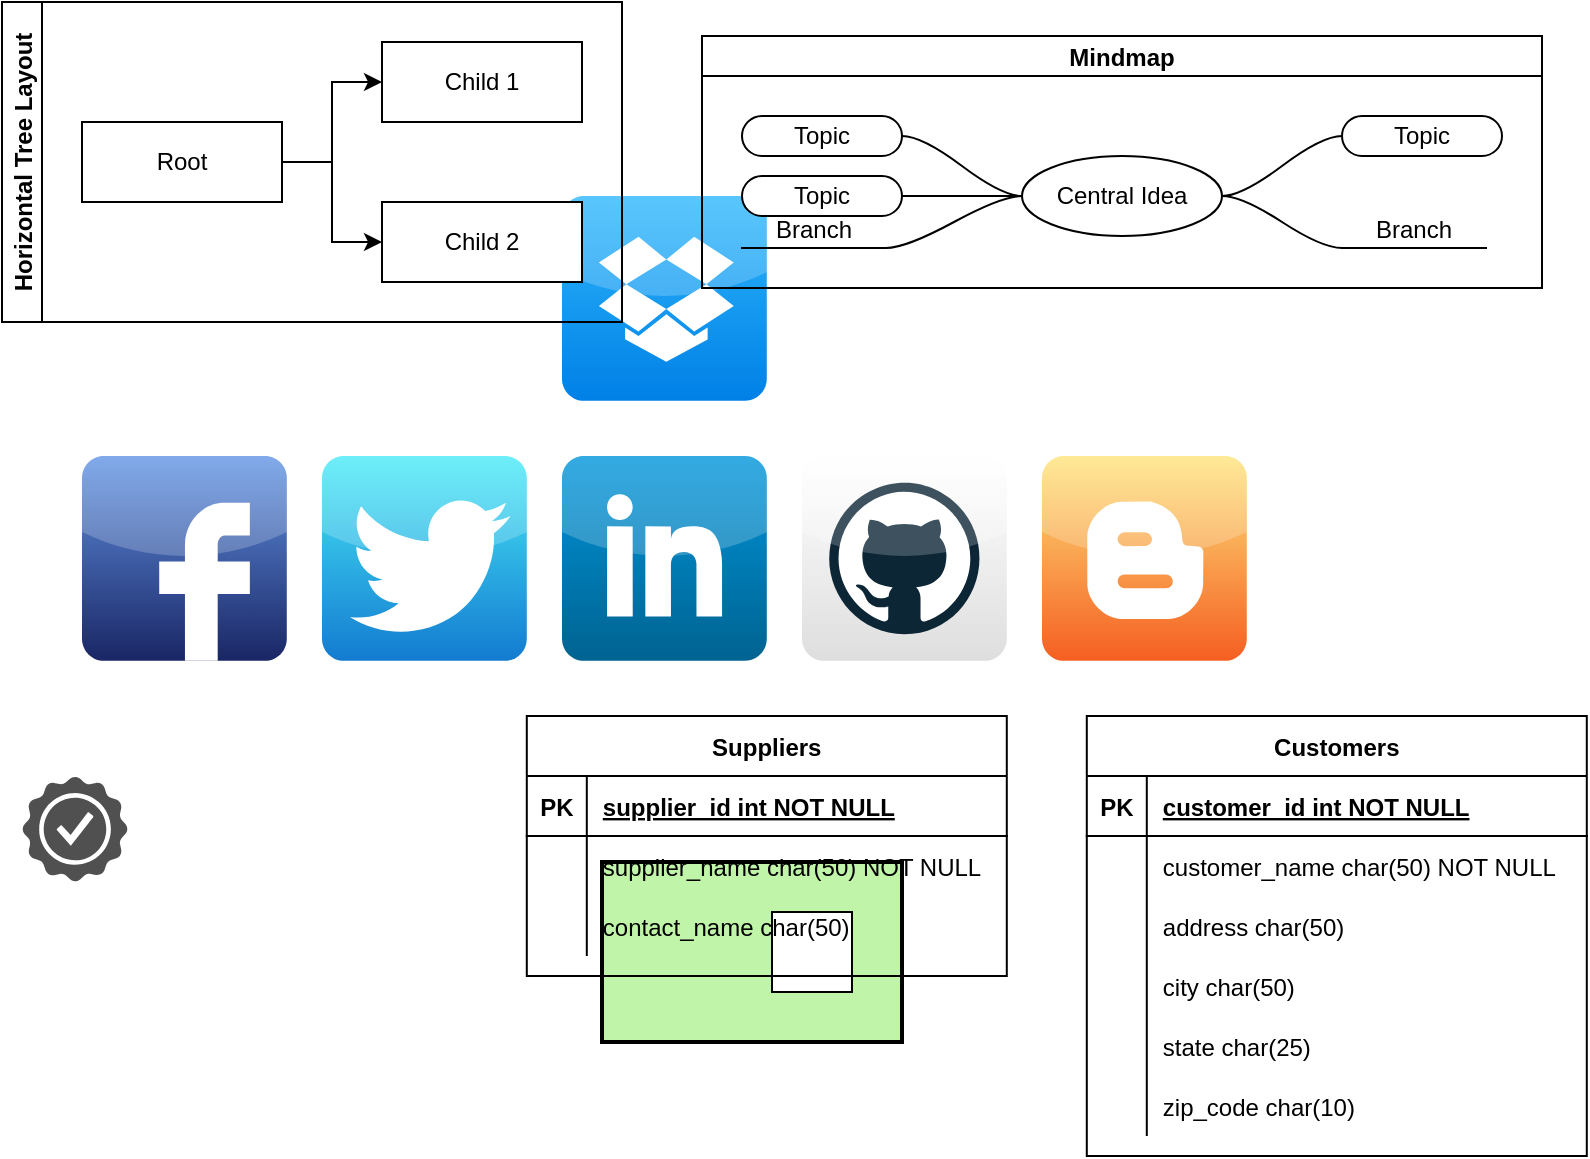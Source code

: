 <mxfile version="18.0.1" type="device"><diagram id="OySVsUGGu84WCnE-LOfz" name="Page-1"><mxGraphModel dx="868" dy="545" grid="1" gridSize="10" guides="1" tooltips="1" connect="1" arrows="1" fold="1" page="1" pageScale="1" pageWidth="850" pageHeight="1100" math="0" shadow="0"><root><mxCell id="0"/><mxCell id="1" parent="0"/><mxCell id="vqVQOuGFyS5wcPo9BkNN-1" value="" style="strokeWidth=2;dashed=0;align=center;fontSize=8;shape=rect;verticalLabelPosition=bottom;verticalAlign=top;fillColor=#c0f5a9;" parent="1" vertex="1"><mxGeometry x="350" y="933" width="150" height="90" as="geometry"/></mxCell><mxCell id="vqVQOuGFyS5wcPo9BkNN-2" value="" style="strokeWidth=1;dashed=0;align=center;fontSize=8;shape=rect;direction=south;" parent="vqVQOuGFyS5wcPo9BkNN-1" vertex="1"><mxGeometry x="85" y="25" width="40" height="40" as="geometry"/></mxCell><mxCell id="jP-Pzm7Ffv085F0YVWik-1" value="" style="dashed=0;outlineConnect=0;html=1;align=center;labelPosition=center;verticalLabelPosition=bottom;verticalAlign=top;shape=mxgraph.webicons.github;gradientColor=#DFDEDE" vertex="1" parent="1"><mxGeometry x="450" y="730" width="102.4" height="102.4" as="geometry"/></mxCell><mxCell id="jP-Pzm7Ffv085F0YVWik-2" value="" style="dashed=0;outlineConnect=0;html=1;align=center;labelPosition=center;verticalLabelPosition=bottom;verticalAlign=top;shape=mxgraph.webicons.twitter;fillColor=#49EAF7;gradientColor=#137BD0" vertex="1" parent="1"><mxGeometry x="210" y="730" width="102.4" height="102.4" as="geometry"/></mxCell><mxCell id="jP-Pzm7Ffv085F0YVWik-3" value="" style="dashed=0;outlineConnect=0;html=1;align=center;labelPosition=center;verticalLabelPosition=bottom;verticalAlign=top;shape=mxgraph.webicons.linkedin;fillColor=#0095DB;gradientColor=#006391" vertex="1" parent="1"><mxGeometry x="330" y="730" width="102.4" height="102.4" as="geometry"/></mxCell><mxCell id="jP-Pzm7Ffv085F0YVWik-4" value="" style="dashed=0;outlineConnect=0;html=1;align=center;labelPosition=center;verticalLabelPosition=bottom;verticalAlign=top;shape=mxgraph.webicons.facebook;fillColor=#6294E4;gradientColor=#1A2665" vertex="1" parent="1"><mxGeometry x="90" y="730" width="102.4" height="102.4" as="geometry"/></mxCell><mxCell id="jP-Pzm7Ffv085F0YVWik-5" value="" style="dashed=0;outlineConnect=0;html=1;align=center;labelPosition=center;verticalLabelPosition=bottom;verticalAlign=top;shape=mxgraph.webicons.blogger;fillColor=#FDE47C;gradientColor=#F55F21" vertex="1" parent="1"><mxGeometry x="570" y="730" width="102.4" height="102.4" as="geometry"/></mxCell><mxCell id="jP-Pzm7Ffv085F0YVWik-6" value="" style="dashed=0;outlineConnect=0;html=1;align=center;labelPosition=center;verticalLabelPosition=bottom;verticalAlign=top;shape=mxgraph.webicons.dropbox2;fillColor=#2FB8FC;gradientColor=#0080E6" vertex="1" parent="1"><mxGeometry x="330" y="600" width="102.4" height="102.4" as="geometry"/></mxCell><mxCell id="jP-Pzm7Ffv085F0YVWik-7" value="Mindmap" style="swimlane;startSize=20;horizontal=1;containerType=tree;" vertex="1" parent="1"><mxGeometry x="400" y="520" width="420" height="126" as="geometry"><mxRectangle x="400" y="520" width="90" height="20" as="alternateBounds"/></mxGeometry></mxCell><mxCell id="jP-Pzm7Ffv085F0YVWik-8" value="" style="edgeStyle=entityRelationEdgeStyle;startArrow=none;endArrow=none;segment=10;curved=1;rounded=0;" edge="1" parent="jP-Pzm7Ffv085F0YVWik-7" source="jP-Pzm7Ffv085F0YVWik-12" target="jP-Pzm7Ffv085F0YVWik-13"><mxGeometry relative="1" as="geometry"/></mxCell><mxCell id="jP-Pzm7Ffv085F0YVWik-9" value="" style="edgeStyle=entityRelationEdgeStyle;startArrow=none;endArrow=none;segment=10;curved=1;rounded=0;" edge="1" parent="jP-Pzm7Ffv085F0YVWik-7" source="jP-Pzm7Ffv085F0YVWik-12" target="jP-Pzm7Ffv085F0YVWik-14"><mxGeometry relative="1" as="geometry"/></mxCell><mxCell id="jP-Pzm7Ffv085F0YVWik-10" value="" style="edgeStyle=entityRelationEdgeStyle;startArrow=none;endArrow=none;segment=10;curved=1;rounded=0;" edge="1" parent="jP-Pzm7Ffv085F0YVWik-7" source="jP-Pzm7Ffv085F0YVWik-12" target="jP-Pzm7Ffv085F0YVWik-15"><mxGeometry relative="1" as="geometry"/></mxCell><mxCell id="jP-Pzm7Ffv085F0YVWik-11" value="" style="edgeStyle=entityRelationEdgeStyle;startArrow=none;endArrow=none;segment=10;curved=1;rounded=0;" edge="1" parent="jP-Pzm7Ffv085F0YVWik-7" source="jP-Pzm7Ffv085F0YVWik-12" target="jP-Pzm7Ffv085F0YVWik-16"><mxGeometry relative="1" as="geometry"/></mxCell><mxCell id="jP-Pzm7Ffv085F0YVWik-12" value="Central Idea" style="ellipse;whiteSpace=wrap;html=1;align=center;treeFolding=1;treeMoving=1;newEdgeStyle={&quot;edgeStyle&quot;:&quot;entityRelationEdgeStyle&quot;,&quot;startArrow&quot;:&quot;none&quot;,&quot;endArrow&quot;:&quot;none&quot;,&quot;segment&quot;:10,&quot;curved&quot;:1};" vertex="1" parent="jP-Pzm7Ffv085F0YVWik-7"><mxGeometry x="160" y="60" width="100" height="40" as="geometry"/></mxCell><mxCell id="jP-Pzm7Ffv085F0YVWik-13" value="Topic" style="whiteSpace=wrap;html=1;rounded=1;arcSize=50;align=center;verticalAlign=middle;strokeWidth=1;autosize=1;spacing=4;treeFolding=1;treeMoving=1;newEdgeStyle={&quot;edgeStyle&quot;:&quot;entityRelationEdgeStyle&quot;,&quot;startArrow&quot;:&quot;none&quot;,&quot;endArrow&quot;:&quot;none&quot;,&quot;segment&quot;:10,&quot;curved&quot;:1};" vertex="1" parent="jP-Pzm7Ffv085F0YVWik-7"><mxGeometry x="320" y="40" width="80" height="20" as="geometry"/></mxCell><mxCell id="jP-Pzm7Ffv085F0YVWik-14" value="Branch" style="whiteSpace=wrap;html=1;shape=partialRectangle;top=0;left=0;bottom=1;right=0;points=[[0,1],[1,1]];fillColor=none;align=center;verticalAlign=bottom;routingCenterY=0.5;snapToPoint=1;autosize=1;treeFolding=1;treeMoving=1;newEdgeStyle={&quot;edgeStyle&quot;:&quot;entityRelationEdgeStyle&quot;,&quot;startArrow&quot;:&quot;none&quot;,&quot;endArrow&quot;:&quot;none&quot;,&quot;segment&quot;:10,&quot;curved&quot;:1};" vertex="1" parent="jP-Pzm7Ffv085F0YVWik-7"><mxGeometry x="320" y="80" width="72" height="26" as="geometry"/></mxCell><mxCell id="jP-Pzm7Ffv085F0YVWik-15" value="Topic" style="whiteSpace=wrap;html=1;rounded=1;arcSize=50;align=center;verticalAlign=middle;strokeWidth=1;autosize=1;spacing=4;treeFolding=1;treeMoving=1;newEdgeStyle={&quot;edgeStyle&quot;:&quot;entityRelationEdgeStyle&quot;,&quot;startArrow&quot;:&quot;none&quot;,&quot;endArrow&quot;:&quot;none&quot;,&quot;segment&quot;:10,&quot;curved&quot;:1};" vertex="1" parent="jP-Pzm7Ffv085F0YVWik-7"><mxGeometry x="20" y="40" width="80" height="20" as="geometry"/></mxCell><mxCell id="jP-Pzm7Ffv085F0YVWik-16" value="Branch" style="whiteSpace=wrap;html=1;shape=partialRectangle;top=0;left=0;bottom=1;right=0;points=[[0,1],[1,1]];fillColor=none;align=center;verticalAlign=bottom;routingCenterY=0.5;snapToPoint=1;autosize=1;treeFolding=1;treeMoving=1;newEdgeStyle={&quot;edgeStyle&quot;:&quot;entityRelationEdgeStyle&quot;,&quot;startArrow&quot;:&quot;none&quot;,&quot;endArrow&quot;:&quot;none&quot;,&quot;segment&quot;:10,&quot;curved&quot;:1};" vertex="1" parent="jP-Pzm7Ffv085F0YVWik-7"><mxGeometry x="20" y="80" width="72" height="26" as="geometry"/></mxCell><mxCell id="jP-Pzm7Ffv085F0YVWik-23" value="Topic" style="whiteSpace=wrap;html=1;rounded=1;arcSize=50;align=center;verticalAlign=middle;strokeWidth=1;autosize=1;spacing=4;treeFolding=1;treeMoving=1;newEdgeStyle={&quot;edgeStyle&quot;:&quot;entityRelationEdgeStyle&quot;,&quot;startArrow&quot;:&quot;none&quot;,&quot;endArrow&quot;:&quot;none&quot;,&quot;segment&quot;:10,&quot;curved&quot;:1};" vertex="1" parent="jP-Pzm7Ffv085F0YVWik-7"><mxGeometry x="20" y="70" width="80" height="20" as="geometry"/></mxCell><mxCell id="jP-Pzm7Ffv085F0YVWik-24" value="" style="edgeStyle=entityRelationEdgeStyle;startArrow=none;endArrow=none;segment=10;curved=1;rounded=0;" edge="1" parent="jP-Pzm7Ffv085F0YVWik-7" source="jP-Pzm7Ffv085F0YVWik-12" target="jP-Pzm7Ffv085F0YVWik-23"><mxGeometry relative="1" as="geometry"><mxPoint x="160" y="80" as="sourcePoint"/><mxPoint x="100" y="50" as="targetPoint"/></mxGeometry></mxCell><mxCell id="jP-Pzm7Ffv085F0YVWik-17" value="Horizontal Tree Layout" style="swimlane;startSize=20;horizontal=0;childLayout=treeLayout;horizontalTree=1;resizable=0;containerType=tree;" vertex="1" parent="1"><mxGeometry x="50" y="503" width="310" height="160" as="geometry"/></mxCell><mxCell id="jP-Pzm7Ffv085F0YVWik-18" value="Root" style="whiteSpace=wrap;html=1;" vertex="1" parent="jP-Pzm7Ffv085F0YVWik-17"><mxGeometry x="40" y="60" width="100" height="40" as="geometry"/></mxCell><mxCell id="jP-Pzm7Ffv085F0YVWik-19" value="Child 1" style="whiteSpace=wrap;html=1;" vertex="1" parent="jP-Pzm7Ffv085F0YVWik-17"><mxGeometry x="190" y="20" width="100" height="40" as="geometry"/></mxCell><mxCell id="jP-Pzm7Ffv085F0YVWik-20" value="" style="edgeStyle=elbowEdgeStyle;elbow=horizontal;html=1;rounded=0;" edge="1" parent="jP-Pzm7Ffv085F0YVWik-17" source="jP-Pzm7Ffv085F0YVWik-18" target="jP-Pzm7Ffv085F0YVWik-19"><mxGeometry relative="1" as="geometry"/></mxCell><mxCell id="jP-Pzm7Ffv085F0YVWik-21" value="Child 2" style="whiteSpace=wrap;html=1;" vertex="1" parent="jP-Pzm7Ffv085F0YVWik-17"><mxGeometry x="190" y="100" width="100" height="40" as="geometry"/></mxCell><mxCell id="jP-Pzm7Ffv085F0YVWik-22" value="" style="edgeStyle=elbowEdgeStyle;elbow=horizontal;html=1;rounded=0;" edge="1" parent="jP-Pzm7Ffv085F0YVWik-17" source="jP-Pzm7Ffv085F0YVWik-18" target="jP-Pzm7Ffv085F0YVWik-21"><mxGeometry relative="1" as="geometry"/></mxCell><mxCell id="jP-Pzm7Ffv085F0YVWik-25" value="Suppliers" style="shape=table;startSize=30;container=1;collapsible=1;childLayout=tableLayout;fixedRows=1;rowLines=0;fontStyle=1;align=center;resizeLast=1;" vertex="1" parent="1"><mxGeometry x="312.4" y="860" width="240" height="130" as="geometry"/></mxCell><mxCell id="jP-Pzm7Ffv085F0YVWik-26" value="" style="shape=tableRow;horizontal=0;startSize=0;swimlaneHead=0;swimlaneBody=0;fillColor=none;collapsible=0;dropTarget=0;points=[[0,0.5],[1,0.5]];portConstraint=eastwest;top=0;left=0;right=0;bottom=1;" vertex="1" parent="jP-Pzm7Ffv085F0YVWik-25"><mxGeometry y="30" width="240" height="30" as="geometry"/></mxCell><mxCell id="jP-Pzm7Ffv085F0YVWik-27" value="PK" style="shape=partialRectangle;overflow=hidden;connectable=0;fillColor=none;top=0;left=0;bottom=0;right=0;fontStyle=1;" vertex="1" parent="jP-Pzm7Ffv085F0YVWik-26"><mxGeometry width="30" height="30" as="geometry"><mxRectangle width="30" height="30" as="alternateBounds"/></mxGeometry></mxCell><mxCell id="jP-Pzm7Ffv085F0YVWik-28" value="supplier_id int NOT NULL " style="shape=partialRectangle;overflow=hidden;connectable=0;fillColor=none;align=left;top=0;left=0;bottom=0;right=0;spacingLeft=6;fontStyle=5;" vertex="1" parent="jP-Pzm7Ffv085F0YVWik-26"><mxGeometry x="30" width="210" height="30" as="geometry"><mxRectangle width="210" height="30" as="alternateBounds"/></mxGeometry></mxCell><mxCell id="jP-Pzm7Ffv085F0YVWik-29" value="" style="shape=tableRow;horizontal=0;startSize=0;swimlaneHead=0;swimlaneBody=0;fillColor=none;collapsible=0;dropTarget=0;points=[[0,0.5],[1,0.5]];portConstraint=eastwest;top=0;left=0;right=0;bottom=0;" vertex="1" parent="jP-Pzm7Ffv085F0YVWik-25"><mxGeometry y="60" width="240" height="30" as="geometry"/></mxCell><mxCell id="jP-Pzm7Ffv085F0YVWik-30" value="" style="shape=partialRectangle;overflow=hidden;connectable=0;fillColor=none;top=0;left=0;bottom=0;right=0;" vertex="1" parent="jP-Pzm7Ffv085F0YVWik-29"><mxGeometry width="30" height="30" as="geometry"><mxRectangle width="30" height="30" as="alternateBounds"/></mxGeometry></mxCell><mxCell id="jP-Pzm7Ffv085F0YVWik-31" value="supplier_name char(50) NOT NULL" style="shape=partialRectangle;overflow=hidden;connectable=0;fillColor=none;align=left;top=0;left=0;bottom=0;right=0;spacingLeft=6;" vertex="1" parent="jP-Pzm7Ffv085F0YVWik-29"><mxGeometry x="30" width="210" height="30" as="geometry"><mxRectangle width="210" height="30" as="alternateBounds"/></mxGeometry></mxCell><mxCell id="jP-Pzm7Ffv085F0YVWik-32" value="" style="shape=tableRow;horizontal=0;startSize=0;swimlaneHead=0;swimlaneBody=0;fillColor=none;collapsible=0;dropTarget=0;points=[[0,0.5],[1,0.5]];portConstraint=eastwest;top=0;left=0;right=0;bottom=0;" vertex="1" parent="jP-Pzm7Ffv085F0YVWik-25"><mxGeometry y="90" width="240" height="30" as="geometry"/></mxCell><mxCell id="jP-Pzm7Ffv085F0YVWik-33" value="" style="shape=partialRectangle;overflow=hidden;connectable=0;fillColor=none;top=0;left=0;bottom=0;right=0;" vertex="1" parent="jP-Pzm7Ffv085F0YVWik-32"><mxGeometry width="30" height="30" as="geometry"><mxRectangle width="30" height="30" as="alternateBounds"/></mxGeometry></mxCell><mxCell id="jP-Pzm7Ffv085F0YVWik-34" value="contact_name char(50)" style="shape=partialRectangle;overflow=hidden;connectable=0;fillColor=none;align=left;top=0;left=0;bottom=0;right=0;spacingLeft=6;" vertex="1" parent="jP-Pzm7Ffv085F0YVWik-32"><mxGeometry x="30" width="210" height="30" as="geometry"><mxRectangle width="210" height="30" as="alternateBounds"/></mxGeometry></mxCell><mxCell id="jP-Pzm7Ffv085F0YVWik-35" value="Customers" style="shape=table;startSize=30;container=1;collapsible=1;childLayout=tableLayout;fixedRows=1;rowLines=0;fontStyle=1;align=center;resizeLast=1;" vertex="1" parent="1"><mxGeometry x="592.4" y="860" width="250" height="220" as="geometry"><mxRectangle x="592.4" y="860" width="100" height="30" as="alternateBounds"/></mxGeometry></mxCell><mxCell id="jP-Pzm7Ffv085F0YVWik-36" value="" style="shape=tableRow;horizontal=0;startSize=0;swimlaneHead=0;swimlaneBody=0;fillColor=none;collapsible=0;dropTarget=0;points=[[0,0.5],[1,0.5]];portConstraint=eastwest;top=0;left=0;right=0;bottom=1;" vertex="1" parent="jP-Pzm7Ffv085F0YVWik-35"><mxGeometry y="30" width="250" height="30" as="geometry"/></mxCell><mxCell id="jP-Pzm7Ffv085F0YVWik-37" value="PK" style="shape=partialRectangle;overflow=hidden;connectable=0;fillColor=none;top=0;left=0;bottom=0;right=0;fontStyle=1;" vertex="1" parent="jP-Pzm7Ffv085F0YVWik-36"><mxGeometry width="30" height="30" as="geometry"><mxRectangle width="30" height="30" as="alternateBounds"/></mxGeometry></mxCell><mxCell id="jP-Pzm7Ffv085F0YVWik-38" value="customer_id int NOT NULL " style="shape=partialRectangle;overflow=hidden;connectable=0;fillColor=none;align=left;top=0;left=0;bottom=0;right=0;spacingLeft=6;fontStyle=5;" vertex="1" parent="jP-Pzm7Ffv085F0YVWik-36"><mxGeometry x="30" width="220" height="30" as="geometry"><mxRectangle width="220" height="30" as="alternateBounds"/></mxGeometry></mxCell><mxCell id="jP-Pzm7Ffv085F0YVWik-39" value="" style="shape=tableRow;horizontal=0;startSize=0;swimlaneHead=0;swimlaneBody=0;fillColor=none;collapsible=0;dropTarget=0;points=[[0,0.5],[1,0.5]];portConstraint=eastwest;top=0;left=0;right=0;bottom=0;" vertex="1" parent="jP-Pzm7Ffv085F0YVWik-35"><mxGeometry y="60" width="250" height="30" as="geometry"/></mxCell><mxCell id="jP-Pzm7Ffv085F0YVWik-40" value="" style="shape=partialRectangle;overflow=hidden;connectable=0;fillColor=none;top=0;left=0;bottom=0;right=0;" vertex="1" parent="jP-Pzm7Ffv085F0YVWik-39"><mxGeometry width="30" height="30" as="geometry"><mxRectangle width="30" height="30" as="alternateBounds"/></mxGeometry></mxCell><mxCell id="jP-Pzm7Ffv085F0YVWik-41" value="customer_name char(50) NOT NULL" style="shape=partialRectangle;overflow=hidden;connectable=0;fillColor=none;align=left;top=0;left=0;bottom=0;right=0;spacingLeft=6;" vertex="1" parent="jP-Pzm7Ffv085F0YVWik-39"><mxGeometry x="30" width="220" height="30" as="geometry"><mxRectangle width="220" height="30" as="alternateBounds"/></mxGeometry></mxCell><mxCell id="jP-Pzm7Ffv085F0YVWik-42" value="" style="shape=tableRow;horizontal=0;startSize=0;swimlaneHead=0;swimlaneBody=0;fillColor=none;collapsible=0;dropTarget=0;points=[[0,0.5],[1,0.5]];portConstraint=eastwest;top=0;left=0;right=0;bottom=0;" vertex="1" parent="jP-Pzm7Ffv085F0YVWik-35"><mxGeometry y="90" width="250" height="30" as="geometry"/></mxCell><mxCell id="jP-Pzm7Ffv085F0YVWik-43" value="" style="shape=partialRectangle;overflow=hidden;connectable=0;fillColor=none;top=0;left=0;bottom=0;right=0;" vertex="1" parent="jP-Pzm7Ffv085F0YVWik-42"><mxGeometry width="30" height="30" as="geometry"><mxRectangle width="30" height="30" as="alternateBounds"/></mxGeometry></mxCell><mxCell id="jP-Pzm7Ffv085F0YVWik-44" value="address char(50)" style="shape=partialRectangle;overflow=hidden;connectable=0;fillColor=none;align=left;top=0;left=0;bottom=0;right=0;spacingLeft=6;" vertex="1" parent="jP-Pzm7Ffv085F0YVWik-42"><mxGeometry x="30" width="220" height="30" as="geometry"><mxRectangle width="220" height="30" as="alternateBounds"/></mxGeometry></mxCell><mxCell id="jP-Pzm7Ffv085F0YVWik-45" value="" style="shape=tableRow;horizontal=0;startSize=0;swimlaneHead=0;swimlaneBody=0;fillColor=none;collapsible=0;dropTarget=0;points=[[0,0.5],[1,0.5]];portConstraint=eastwest;top=0;left=0;right=0;bottom=0;" vertex="1" parent="jP-Pzm7Ffv085F0YVWik-35"><mxGeometry y="120" width="250" height="30" as="geometry"/></mxCell><mxCell id="jP-Pzm7Ffv085F0YVWik-46" value="" style="shape=partialRectangle;overflow=hidden;connectable=0;fillColor=none;top=0;left=0;bottom=0;right=0;" vertex="1" parent="jP-Pzm7Ffv085F0YVWik-45"><mxGeometry width="30" height="30" as="geometry"><mxRectangle width="30" height="30" as="alternateBounds"/></mxGeometry></mxCell><mxCell id="jP-Pzm7Ffv085F0YVWik-47" value="city char(50)" style="shape=partialRectangle;overflow=hidden;connectable=0;fillColor=none;align=left;top=0;left=0;bottom=0;right=0;spacingLeft=6;" vertex="1" parent="jP-Pzm7Ffv085F0YVWik-45"><mxGeometry x="30" width="220" height="30" as="geometry"><mxRectangle width="220" height="30" as="alternateBounds"/></mxGeometry></mxCell><mxCell id="jP-Pzm7Ffv085F0YVWik-48" value="" style="shape=tableRow;horizontal=0;startSize=0;swimlaneHead=0;swimlaneBody=0;fillColor=none;collapsible=0;dropTarget=0;points=[[0,0.5],[1,0.5]];portConstraint=eastwest;top=0;left=0;right=0;bottom=0;" vertex="1" parent="jP-Pzm7Ffv085F0YVWik-35"><mxGeometry y="150" width="250" height="30" as="geometry"/></mxCell><mxCell id="jP-Pzm7Ffv085F0YVWik-49" value="" style="shape=partialRectangle;overflow=hidden;connectable=0;fillColor=none;top=0;left=0;bottom=0;right=0;" vertex="1" parent="jP-Pzm7Ffv085F0YVWik-48"><mxGeometry width="30" height="30" as="geometry"><mxRectangle width="30" height="30" as="alternateBounds"/></mxGeometry></mxCell><mxCell id="jP-Pzm7Ffv085F0YVWik-50" value="state char(25)" style="shape=partialRectangle;overflow=hidden;connectable=0;fillColor=none;align=left;top=0;left=0;bottom=0;right=0;spacingLeft=6;" vertex="1" parent="jP-Pzm7Ffv085F0YVWik-48"><mxGeometry x="30" width="220" height="30" as="geometry"><mxRectangle width="220" height="30" as="alternateBounds"/></mxGeometry></mxCell><mxCell id="jP-Pzm7Ffv085F0YVWik-51" value="" style="shape=tableRow;horizontal=0;startSize=0;swimlaneHead=0;swimlaneBody=0;fillColor=none;collapsible=0;dropTarget=0;points=[[0,0.5],[1,0.5]];portConstraint=eastwest;top=0;left=0;right=0;bottom=0;" vertex="1" parent="jP-Pzm7Ffv085F0YVWik-35"><mxGeometry y="180" width="250" height="30" as="geometry"/></mxCell><mxCell id="jP-Pzm7Ffv085F0YVWik-52" value="" style="shape=partialRectangle;overflow=hidden;connectable=0;fillColor=none;top=0;left=0;bottom=0;right=0;" vertex="1" parent="jP-Pzm7Ffv085F0YVWik-51"><mxGeometry width="30" height="30" as="geometry"><mxRectangle width="30" height="30" as="alternateBounds"/></mxGeometry></mxCell><mxCell id="jP-Pzm7Ffv085F0YVWik-53" value="zip_code char(10)" style="shape=partialRectangle;overflow=hidden;connectable=0;fillColor=none;align=left;top=0;left=0;bottom=0;right=0;spacingLeft=6;" vertex="1" parent="jP-Pzm7Ffv085F0YVWik-51"><mxGeometry x="30" width="220" height="30" as="geometry"><mxRectangle width="220" height="30" as="alternateBounds"/></mxGeometry></mxCell><mxCell id="jP-Pzm7Ffv085F0YVWik-54" value="" style="sketch=0;pointerEvents=1;shadow=0;dashed=0;html=1;strokeColor=none;fillColor=#505050;labelPosition=center;verticalLabelPosition=bottom;verticalAlign=top;outlineConnect=0;align=center;shape=mxgraph.office.concepts.best_practices;" vertex="1" parent="1"><mxGeometry x="60" y="890" width="53" height="53" as="geometry"/></mxCell></root></mxGraphModel></diagram></mxfile>